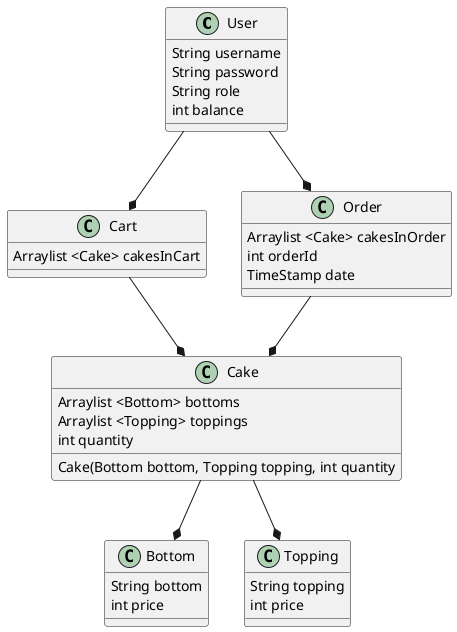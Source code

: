 @startuml
'https://plantuml.com/class-diagram

class User {
String username
String password
String role
int balance
}

class Cart{
Arraylist <Cake> cakesInCart
}

class Order {
Arraylist <Cake> cakesInOrder
int orderId
TimeStamp date
}

class Cake{
Arraylist <Bottom> bottoms
Arraylist <Topping> toppings
int quantity
Cake(Bottom bottom, Topping topping, int quantity
}

class Bottom{
String bottom
int price
}

class Topping{
String topping
int price
}

User --* Cart
User --* Order
Order --* Cake
Cart --* Cake
Cake --* Bottom
Cake --* Topping



@enduml